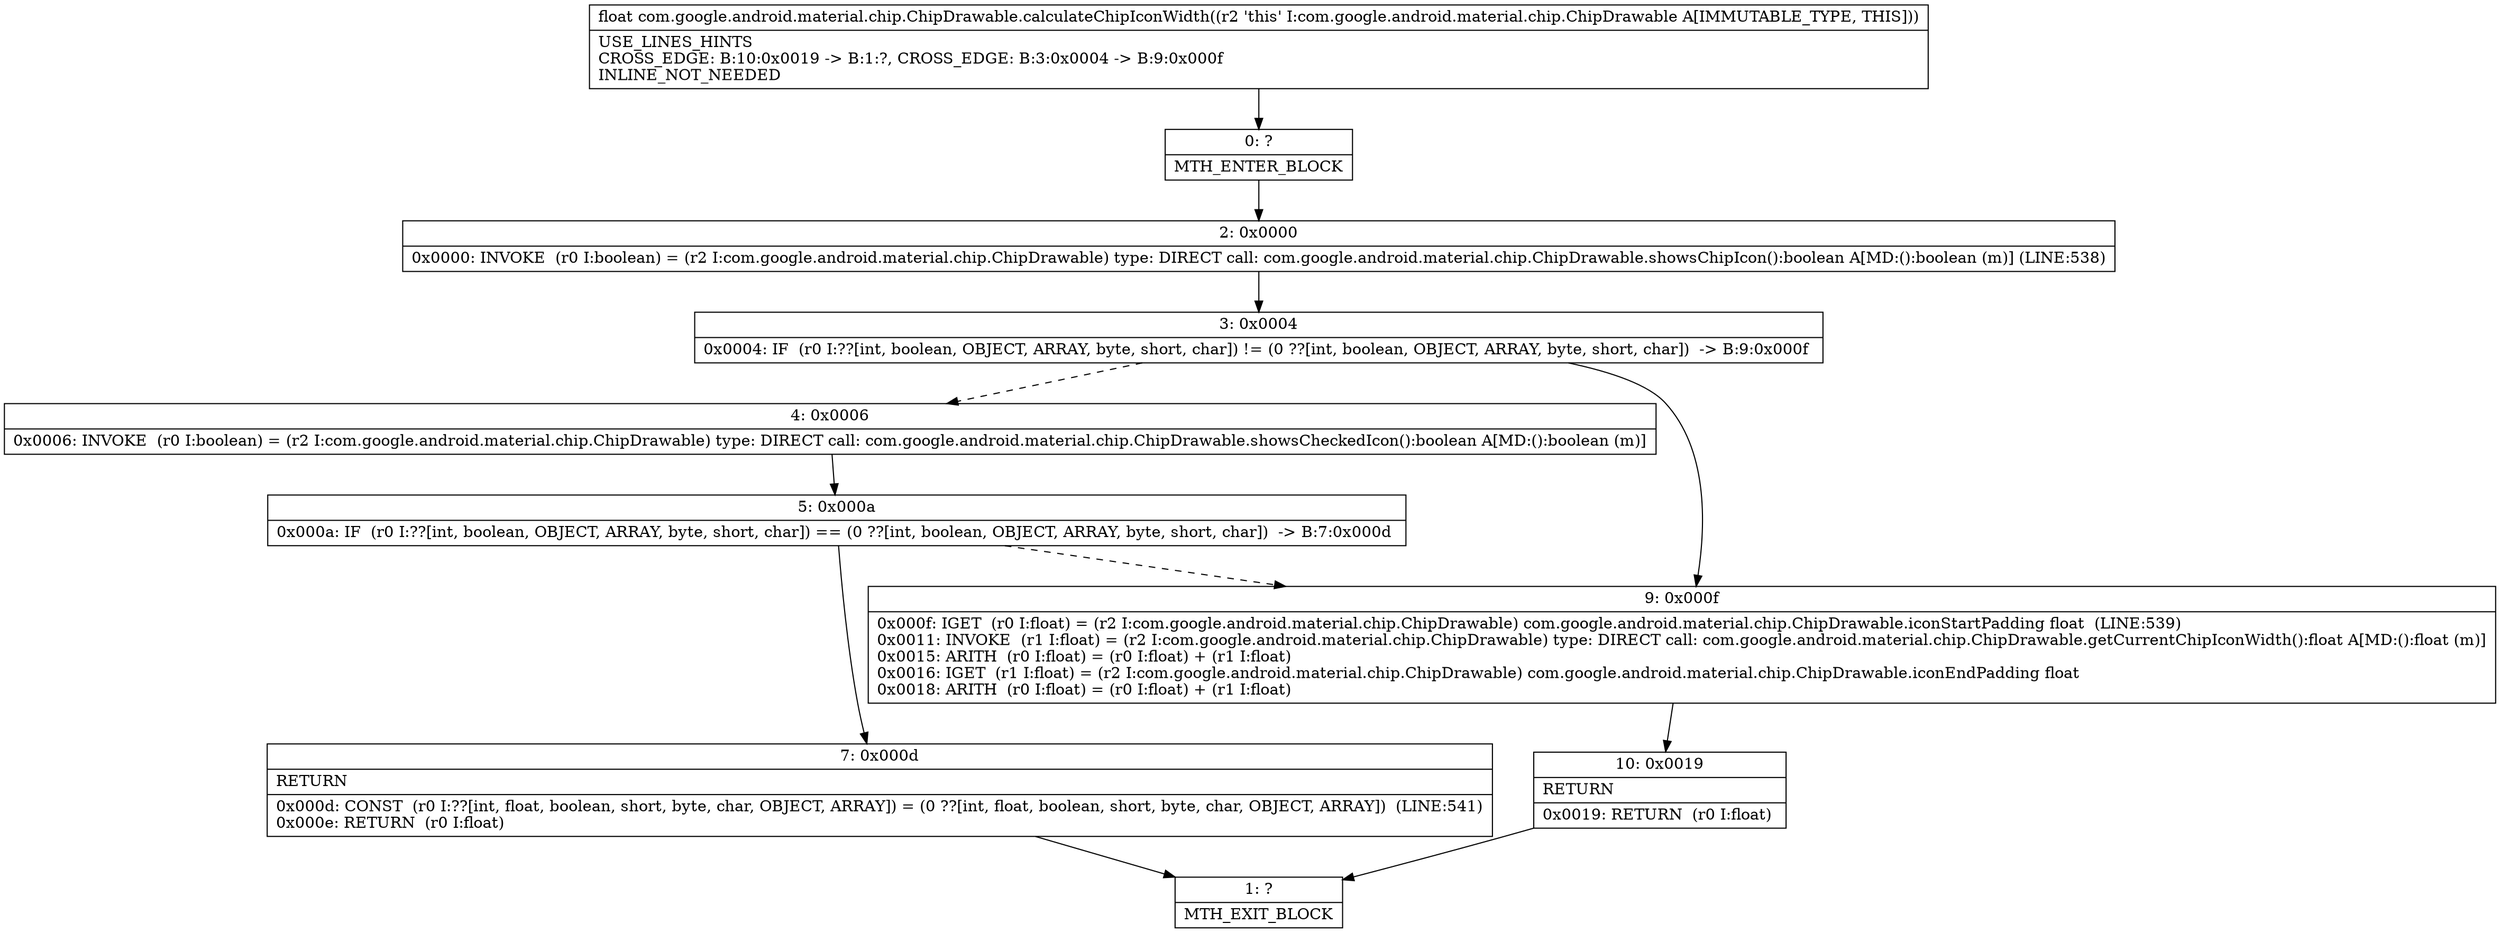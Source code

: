 digraph "CFG forcom.google.android.material.chip.ChipDrawable.calculateChipIconWidth()F" {
Node_0 [shape=record,label="{0\:\ ?|MTH_ENTER_BLOCK\l}"];
Node_2 [shape=record,label="{2\:\ 0x0000|0x0000: INVOKE  (r0 I:boolean) = (r2 I:com.google.android.material.chip.ChipDrawable) type: DIRECT call: com.google.android.material.chip.ChipDrawable.showsChipIcon():boolean A[MD:():boolean (m)] (LINE:538)\l}"];
Node_3 [shape=record,label="{3\:\ 0x0004|0x0004: IF  (r0 I:??[int, boolean, OBJECT, ARRAY, byte, short, char]) != (0 ??[int, boolean, OBJECT, ARRAY, byte, short, char])  \-\> B:9:0x000f \l}"];
Node_4 [shape=record,label="{4\:\ 0x0006|0x0006: INVOKE  (r0 I:boolean) = (r2 I:com.google.android.material.chip.ChipDrawable) type: DIRECT call: com.google.android.material.chip.ChipDrawable.showsCheckedIcon():boolean A[MD:():boolean (m)]\l}"];
Node_5 [shape=record,label="{5\:\ 0x000a|0x000a: IF  (r0 I:??[int, boolean, OBJECT, ARRAY, byte, short, char]) == (0 ??[int, boolean, OBJECT, ARRAY, byte, short, char])  \-\> B:7:0x000d \l}"];
Node_7 [shape=record,label="{7\:\ 0x000d|RETURN\l|0x000d: CONST  (r0 I:??[int, float, boolean, short, byte, char, OBJECT, ARRAY]) = (0 ??[int, float, boolean, short, byte, char, OBJECT, ARRAY])  (LINE:541)\l0x000e: RETURN  (r0 I:float) \l}"];
Node_1 [shape=record,label="{1\:\ ?|MTH_EXIT_BLOCK\l}"];
Node_9 [shape=record,label="{9\:\ 0x000f|0x000f: IGET  (r0 I:float) = (r2 I:com.google.android.material.chip.ChipDrawable) com.google.android.material.chip.ChipDrawable.iconStartPadding float  (LINE:539)\l0x0011: INVOKE  (r1 I:float) = (r2 I:com.google.android.material.chip.ChipDrawable) type: DIRECT call: com.google.android.material.chip.ChipDrawable.getCurrentChipIconWidth():float A[MD:():float (m)]\l0x0015: ARITH  (r0 I:float) = (r0 I:float) + (r1 I:float) \l0x0016: IGET  (r1 I:float) = (r2 I:com.google.android.material.chip.ChipDrawable) com.google.android.material.chip.ChipDrawable.iconEndPadding float \l0x0018: ARITH  (r0 I:float) = (r0 I:float) + (r1 I:float) \l}"];
Node_10 [shape=record,label="{10\:\ 0x0019|RETURN\l|0x0019: RETURN  (r0 I:float) \l}"];
MethodNode[shape=record,label="{float com.google.android.material.chip.ChipDrawable.calculateChipIconWidth((r2 'this' I:com.google.android.material.chip.ChipDrawable A[IMMUTABLE_TYPE, THIS]))  | USE_LINES_HINTS\lCROSS_EDGE: B:10:0x0019 \-\> B:1:?, CROSS_EDGE: B:3:0x0004 \-\> B:9:0x000f\lINLINE_NOT_NEEDED\l}"];
MethodNode -> Node_0;Node_0 -> Node_2;
Node_2 -> Node_3;
Node_3 -> Node_4[style=dashed];
Node_3 -> Node_9;
Node_4 -> Node_5;
Node_5 -> Node_7;
Node_5 -> Node_9[style=dashed];
Node_7 -> Node_1;
Node_9 -> Node_10;
Node_10 -> Node_1;
}

